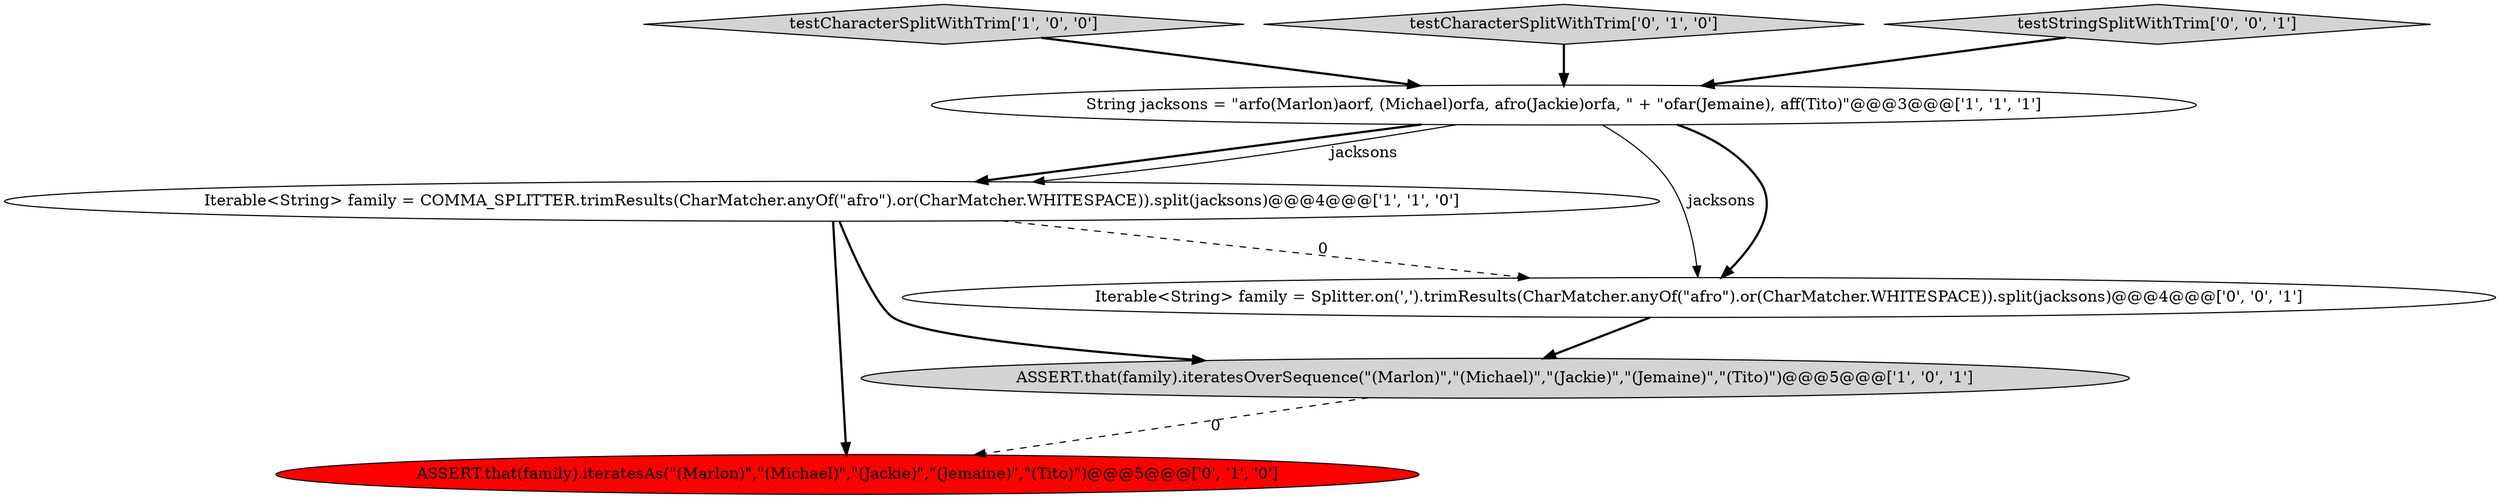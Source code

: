 digraph {
1 [style = filled, label = "testCharacterSplitWithTrim['1', '0', '0']", fillcolor = lightgray, shape = diamond image = "AAA0AAABBB1BBB"];
4 [style = filled, label = "testCharacterSplitWithTrim['0', '1', '0']", fillcolor = lightgray, shape = diamond image = "AAA0AAABBB2BBB"];
2 [style = filled, label = "ASSERT.that(family).iteratesOverSequence(\"(Marlon)\",\"(Michael)\",\"(Jackie)\",\"(Jemaine)\",\"(Tito)\")@@@5@@@['1', '0', '1']", fillcolor = lightgray, shape = ellipse image = "AAA0AAABBB1BBB"];
3 [style = filled, label = "Iterable<String> family = COMMA_SPLITTER.trimResults(CharMatcher.anyOf(\"afro\").or(CharMatcher.WHITESPACE)).split(jacksons)@@@4@@@['1', '1', '0']", fillcolor = white, shape = ellipse image = "AAA0AAABBB1BBB"];
0 [style = filled, label = "String jacksons = \"arfo(Marlon)aorf, (Michael)orfa, afro(Jackie)orfa, \" + \"ofar(Jemaine), aff(Tito)\"@@@3@@@['1', '1', '1']", fillcolor = white, shape = ellipse image = "AAA0AAABBB1BBB"];
7 [style = filled, label = "testStringSplitWithTrim['0', '0', '1']", fillcolor = lightgray, shape = diamond image = "AAA0AAABBB3BBB"];
6 [style = filled, label = "Iterable<String> family = Splitter.on(',').trimResults(CharMatcher.anyOf(\"afro\").or(CharMatcher.WHITESPACE)).split(jacksons)@@@4@@@['0', '0', '1']", fillcolor = white, shape = ellipse image = "AAA0AAABBB3BBB"];
5 [style = filled, label = "ASSERT.that(family).iteratesAs(\"(Marlon)\",\"(Michael)\",\"(Jackie)\",\"(Jemaine)\",\"(Tito)\")@@@5@@@['0', '1', '0']", fillcolor = red, shape = ellipse image = "AAA1AAABBB2BBB"];
0->3 [style = bold, label=""];
2->5 [style = dashed, label="0"];
3->5 [style = bold, label=""];
0->3 [style = solid, label="jacksons"];
0->6 [style = solid, label="jacksons"];
7->0 [style = bold, label=""];
1->0 [style = bold, label=""];
3->6 [style = dashed, label="0"];
3->2 [style = bold, label=""];
0->6 [style = bold, label=""];
4->0 [style = bold, label=""];
6->2 [style = bold, label=""];
}
